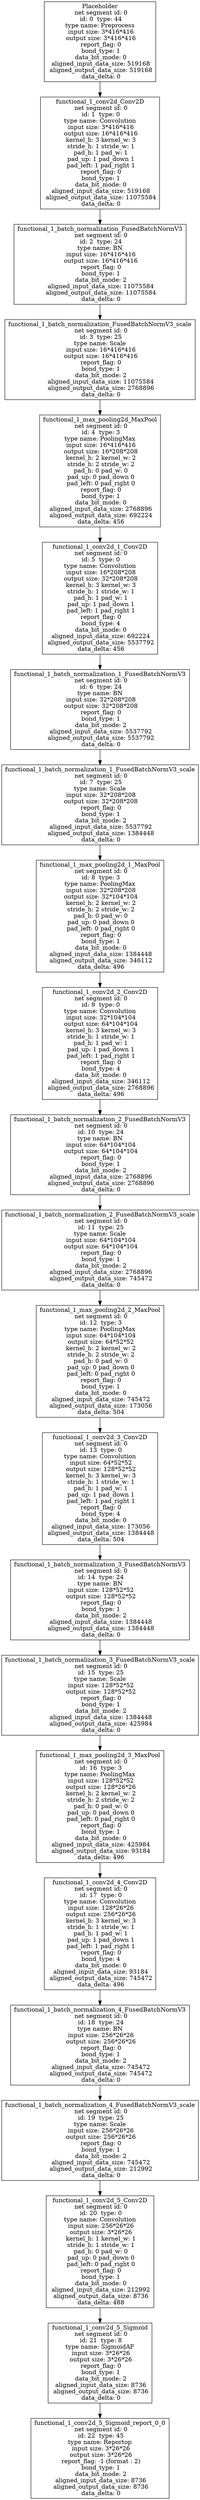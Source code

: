 digraph cnn_tree {
Placeholder [shape=box, label="Placeholder\n net segment id: 0\n id: 0  type: 44\ntype name: Preprocess\n input size: 3*416*416\n output size: 3*416*416\n report_flag: 0\n bond_type: 1\n data_bit_mode: 0\n aligned_input_data_size: 519168\n aligned_output_data_size: 519168\n data_delta: 0"];
Placeholder -> functional_1_conv2d_Conv2D;
functional_1_conv2d_Conv2D [shape=box, label="functional_1_conv2d_Conv2D\n net segment id: 0\n id: 1  type: 0\ntype name: Convolution\n input size: 3*416*416\n output size: 16*416*416\n kernel_h: 3 kernel_w: 3\n stride_h: 1 stride_w: 1\n pad_h: 1 pad_w: 1\n pad_up: 1 pad_down 1\n pad_left: 1 pad_right 1\n report_flag: 0\n bond_type: 1\n data_bit_mode: 0\n aligned_input_data_size: 519168\n aligned_output_data_size: 11075584\n data_delta: 0"];
functional_1_conv2d_Conv2D -> functional_1_batch_normalization_FusedBatchNormV3;
functional_1_batch_normalization_FusedBatchNormV3 [shape=box, label="functional_1_batch_normalization_FusedBatchNormV3\n net segment id: 0\n id: 2  type: 24\ntype name: BN\n input size: 16*416*416\n output size: 16*416*416\n report_flag: 0\n bond_type: 1\n data_bit_mode: 2\n aligned_input_data_size: 11075584\n aligned_output_data_size: 11075584\n data_delta: 0"];
functional_1_batch_normalization_FusedBatchNormV3 -> functional_1_batch_normalization_FusedBatchNormV3_scale;
functional_1_batch_normalization_FusedBatchNormV3_scale [shape=box, label="functional_1_batch_normalization_FusedBatchNormV3_scale\n net segment id: 0\n id: 3  type: 25\ntype name: Scale\n input size: 16*416*416\n output size: 16*416*416\n report_flag: 0\n bond_type: 1\n data_bit_mode: 2\n aligned_input_data_size: 11075584\n aligned_output_data_size: 2768896\n data_delta: 0"];
functional_1_batch_normalization_FusedBatchNormV3_scale -> functional_1_max_pooling2d_MaxPool;
functional_1_max_pooling2d_MaxPool [shape=box, label="functional_1_max_pooling2d_MaxPool\n net segment id: 0\n id: 4  type: 3\ntype name: PoolingMax\n input size: 16*416*416\n output size: 16*208*208\n kernel_h: 2 kernel_w: 2\n stride_h: 2 stride_w: 2\n pad_h: 0 pad_w: 0\n pad_up: 0 pad_down 0\n pad_left: 0 pad_right 0\n report_flag: 0\n bond_type: 1\n data_bit_mode: 0\n aligned_input_data_size: 2768896\n aligned_output_data_size: 692224\n data_delta: 456"];
functional_1_max_pooling2d_MaxPool -> functional_1_conv2d_1_Conv2D;
functional_1_conv2d_1_Conv2D [shape=box, label="functional_1_conv2d_1_Conv2D\n net segment id: 0\n id: 5  type: 0\ntype name: Convolution\n input size: 16*208*208\n output size: 32*208*208\n kernel_h: 3 kernel_w: 3\n stride_h: 1 stride_w: 1\n pad_h: 1 pad_w: 1\n pad_up: 1 pad_down 1\n pad_left: 1 pad_right 1\n report_flag: 0\n bond_type: 4\n data_bit_mode: 0\n aligned_input_data_size: 692224\n aligned_output_data_size: 5537792\n data_delta: 456"];
functional_1_conv2d_1_Conv2D -> functional_1_batch_normalization_1_FusedBatchNormV3;
functional_1_batch_normalization_1_FusedBatchNormV3 [shape=box, label="functional_1_batch_normalization_1_FusedBatchNormV3\n net segment id: 0\n id: 6  type: 24\ntype name: BN\n input size: 32*208*208\n output size: 32*208*208\n report_flag: 0\n bond_type: 1\n data_bit_mode: 2\n aligned_input_data_size: 5537792\n aligned_output_data_size: 5537792\n data_delta: 0"];
functional_1_batch_normalization_1_FusedBatchNormV3 -> functional_1_batch_normalization_1_FusedBatchNormV3_scale;
functional_1_batch_normalization_1_FusedBatchNormV3_scale [shape=box, label="functional_1_batch_normalization_1_FusedBatchNormV3_scale\n net segment id: 0\n id: 7  type: 25\ntype name: Scale\n input size: 32*208*208\n output size: 32*208*208\n report_flag: 0\n bond_type: 1\n data_bit_mode: 2\n aligned_input_data_size: 5537792\n aligned_output_data_size: 1384448\n data_delta: 0"];
functional_1_batch_normalization_1_FusedBatchNormV3_scale -> functional_1_max_pooling2d_1_MaxPool;
functional_1_max_pooling2d_1_MaxPool [shape=box, label="functional_1_max_pooling2d_1_MaxPool\n net segment id: 0\n id: 8  type: 3\ntype name: PoolingMax\n input size: 32*208*208\n output size: 32*104*104\n kernel_h: 2 kernel_w: 2\n stride_h: 2 stride_w: 2\n pad_h: 0 pad_w: 0\n pad_up: 0 pad_down 0\n pad_left: 0 pad_right 0\n report_flag: 0\n bond_type: 1\n data_bit_mode: 0\n aligned_input_data_size: 1384448\n aligned_output_data_size: 346112\n data_delta: 496"];
functional_1_max_pooling2d_1_MaxPool -> functional_1_conv2d_2_Conv2D;
functional_1_conv2d_2_Conv2D [shape=box, label="functional_1_conv2d_2_Conv2D\n net segment id: 0\n id: 9  type: 0\ntype name: Convolution\n input size: 32*104*104\n output size: 64*104*104\n kernel_h: 3 kernel_w: 3\n stride_h: 1 stride_w: 1\n pad_h: 1 pad_w: 1\n pad_up: 1 pad_down 1\n pad_left: 1 pad_right 1\n report_flag: 0\n bond_type: 4\n data_bit_mode: 0\n aligned_input_data_size: 346112\n aligned_output_data_size: 2768896\n data_delta: 496"];
functional_1_conv2d_2_Conv2D -> functional_1_batch_normalization_2_FusedBatchNormV3;
functional_1_batch_normalization_2_FusedBatchNormV3 [shape=box, label="functional_1_batch_normalization_2_FusedBatchNormV3\n net segment id: 0\n id: 10  type: 24\ntype name: BN\n input size: 64*104*104\n output size: 64*104*104\n report_flag: 0\n bond_type: 1\n data_bit_mode: 2\n aligned_input_data_size: 2768896\n aligned_output_data_size: 2768896\n data_delta: 0"];
functional_1_batch_normalization_2_FusedBatchNormV3 -> functional_1_batch_normalization_2_FusedBatchNormV3_scale;
functional_1_batch_normalization_2_FusedBatchNormV3_scale [shape=box, label="functional_1_batch_normalization_2_FusedBatchNormV3_scale\n net segment id: 0\n id: 11  type: 25\ntype name: Scale\n input size: 64*104*104\n output size: 64*104*104\n report_flag: 0\n bond_type: 1\n data_bit_mode: 2\n aligned_input_data_size: 2768896\n aligned_output_data_size: 745472\n data_delta: 0"];
functional_1_batch_normalization_2_FusedBatchNormV3_scale -> functional_1_max_pooling2d_2_MaxPool;
functional_1_max_pooling2d_2_MaxPool [shape=box, label="functional_1_max_pooling2d_2_MaxPool\n net segment id: 0\n id: 12  type: 3\ntype name: PoolingMax\n input size: 64*104*104\n output size: 64*52*52\n kernel_h: 2 kernel_w: 2\n stride_h: 2 stride_w: 2\n pad_h: 0 pad_w: 0\n pad_up: 0 pad_down 0\n pad_left: 0 pad_right 0\n report_flag: 0\n bond_type: 1\n data_bit_mode: 0\n aligned_input_data_size: 745472\n aligned_output_data_size: 173056\n data_delta: 504"];
functional_1_max_pooling2d_2_MaxPool -> functional_1_conv2d_3_Conv2D;
functional_1_conv2d_3_Conv2D [shape=box, label="functional_1_conv2d_3_Conv2D\n net segment id: 0\n id: 13  type: 0\ntype name: Convolution\n input size: 64*52*52\n output size: 128*52*52\n kernel_h: 3 kernel_w: 3\n stride_h: 1 stride_w: 1\n pad_h: 1 pad_w: 1\n pad_up: 1 pad_down 1\n pad_left: 1 pad_right 1\n report_flag: 0\n bond_type: 4\n data_bit_mode: 0\n aligned_input_data_size: 173056\n aligned_output_data_size: 1384448\n data_delta: 504"];
functional_1_conv2d_3_Conv2D -> functional_1_batch_normalization_3_FusedBatchNormV3;
functional_1_batch_normalization_3_FusedBatchNormV3 [shape=box, label="functional_1_batch_normalization_3_FusedBatchNormV3\n net segment id: 0\n id: 14  type: 24\ntype name: BN\n input size: 128*52*52\n output size: 128*52*52\n report_flag: 0\n bond_type: 1\n data_bit_mode: 2\n aligned_input_data_size: 1384448\n aligned_output_data_size: 1384448\n data_delta: 0"];
functional_1_batch_normalization_3_FusedBatchNormV3 -> functional_1_batch_normalization_3_FusedBatchNormV3_scale;
functional_1_batch_normalization_3_FusedBatchNormV3_scale [shape=box, label="functional_1_batch_normalization_3_FusedBatchNormV3_scale\n net segment id: 0\n id: 15  type: 25\ntype name: Scale\n input size: 128*52*52\n output size: 128*52*52\n report_flag: 0\n bond_type: 1\n data_bit_mode: 2\n aligned_input_data_size: 1384448\n aligned_output_data_size: 425984\n data_delta: 0"];
functional_1_batch_normalization_3_FusedBatchNormV3_scale -> functional_1_max_pooling2d_3_MaxPool;
functional_1_max_pooling2d_3_MaxPool [shape=box, label="functional_1_max_pooling2d_3_MaxPool\n net segment id: 0\n id: 16  type: 3\ntype name: PoolingMax\n input size: 128*52*52\n output size: 128*26*26\n kernel_h: 2 kernel_w: 2\n stride_h: 2 stride_w: 2\n pad_h: 0 pad_w: 0\n pad_up: 0 pad_down 0\n pad_left: 0 pad_right 0\n report_flag: 0\n bond_type: 1\n data_bit_mode: 0\n aligned_input_data_size: 425984\n aligned_output_data_size: 93184\n data_delta: 496"];
functional_1_max_pooling2d_3_MaxPool -> functional_1_conv2d_4_Conv2D;
functional_1_conv2d_4_Conv2D [shape=box, label="functional_1_conv2d_4_Conv2D\n net segment id: 0\n id: 17  type: 0\ntype name: Convolution\n input size: 128*26*26\n output size: 256*26*26\n kernel_h: 3 kernel_w: 3\n stride_h: 1 stride_w: 1\n pad_h: 1 pad_w: 1\n pad_up: 1 pad_down 1\n pad_left: 1 pad_right 1\n report_flag: 0\n bond_type: 4\n data_bit_mode: 0\n aligned_input_data_size: 93184\n aligned_output_data_size: 745472\n data_delta: 496"];
functional_1_conv2d_4_Conv2D -> functional_1_batch_normalization_4_FusedBatchNormV3;
functional_1_batch_normalization_4_FusedBatchNormV3 [shape=box, label="functional_1_batch_normalization_4_FusedBatchNormV3\n net segment id: 0\n id: 18  type: 24\ntype name: BN\n input size: 256*26*26\n output size: 256*26*26\n report_flag: 0\n bond_type: 1\n data_bit_mode: 2\n aligned_input_data_size: 745472\n aligned_output_data_size: 745472\n data_delta: 0"];
functional_1_batch_normalization_4_FusedBatchNormV3 -> functional_1_batch_normalization_4_FusedBatchNormV3_scale;
functional_1_batch_normalization_4_FusedBatchNormV3_scale [shape=box, label="functional_1_batch_normalization_4_FusedBatchNormV3_scale\n net segment id: 0\n id: 19  type: 25\ntype name: Scale\n input size: 256*26*26\n output size: 256*26*26\n report_flag: 0\n bond_type: 1\n data_bit_mode: 2\n aligned_input_data_size: 745472\n aligned_output_data_size: 212992\n data_delta: 0"];
functional_1_batch_normalization_4_FusedBatchNormV3_scale -> functional_1_conv2d_5_Conv2D;
functional_1_conv2d_5_Conv2D [shape=box, label="functional_1_conv2d_5_Conv2D\n net segment id: 0\n id: 20  type: 0\ntype name: Convolution\n input size: 256*26*26\n output size: 3*26*26\n kernel_h: 1 kernel_w: 1\n stride_h: 1 stride_w: 1\n pad_h: 0 pad_w: 0\n pad_up: 0 pad_down 0\n pad_left: 0 pad_right 0\n report_flag: 0\n bond_type: 1\n data_bit_mode: 0\n aligned_input_data_size: 212992\n aligned_output_data_size: 8736\n data_delta: 488"];
functional_1_conv2d_5_Conv2D -> functional_1_conv2d_5_Sigmoid;
functional_1_conv2d_5_Sigmoid [shape=box, label="functional_1_conv2d_5_Sigmoid\n net segment id: 0\n id: 21  type: 8\ntype name: SigmoidAF\n input size: 3*26*26\n output size: 3*26*26\n report_flag: 0\n bond_type: 1\n data_bit_mode: 2\n aligned_input_data_size: 8736\n aligned_output_data_size: 8736\n data_delta: 0"];
functional_1_conv2d_5_Sigmoid -> functional_1_conv2d_5_Sigmoid_report_0_0;
functional_1_conv2d_5_Sigmoid_report_0_0 [shape=box, label="functional_1_conv2d_5_Sigmoid_report_0_0\n net segment id: 0\n id: 22  type: 45\ntype name: Reportop\n input size: 3*26*26\n output size: 3*26*26\n report_flag: -1 (format : 2)\n bond_type: 1\n data_bit_mode: 2\n aligned_input_data_size: 8736\n aligned_output_data_size: 8736\n data_delta: 0"];
}
